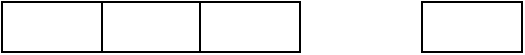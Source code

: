 <mxfile version="20.5.1" type="github">
  <diagram id="B7WOcWY4sA6vwIcWDj-c" name="第 1 页">
    <mxGraphModel dx="702" dy="454" grid="1" gridSize="10" guides="1" tooltips="1" connect="1" arrows="1" fold="1" page="1" pageScale="1" pageWidth="827" pageHeight="1169" math="0" shadow="0">
      <root>
        <mxCell id="0" />
        <mxCell id="1" parent="0" />
        <mxCell id="HG6oFStxMR1ZmUWsopsF-3" value="" style="rounded=0;whiteSpace=wrap;html=1;" vertex="1" parent="1">
          <mxGeometry x="290" y="560" width="50" height="25" as="geometry" />
        </mxCell>
        <mxCell id="HG6oFStxMR1ZmUWsopsF-5" value="" style="rounded=0;whiteSpace=wrap;html=1;" vertex="1" parent="1">
          <mxGeometry x="340" y="560" width="50" height="25" as="geometry" />
        </mxCell>
        <mxCell id="HG6oFStxMR1ZmUWsopsF-6" value="" style="rounded=0;whiteSpace=wrap;html=1;" vertex="1" parent="1">
          <mxGeometry x="389" y="560" width="50" height="25" as="geometry" />
        </mxCell>
        <mxCell id="HG6oFStxMR1ZmUWsopsF-7" value="" style="rounded=0;whiteSpace=wrap;html=1;" vertex="1" parent="1">
          <mxGeometry x="500" y="560" width="50" height="25" as="geometry" />
        </mxCell>
      </root>
    </mxGraphModel>
  </diagram>
</mxfile>
